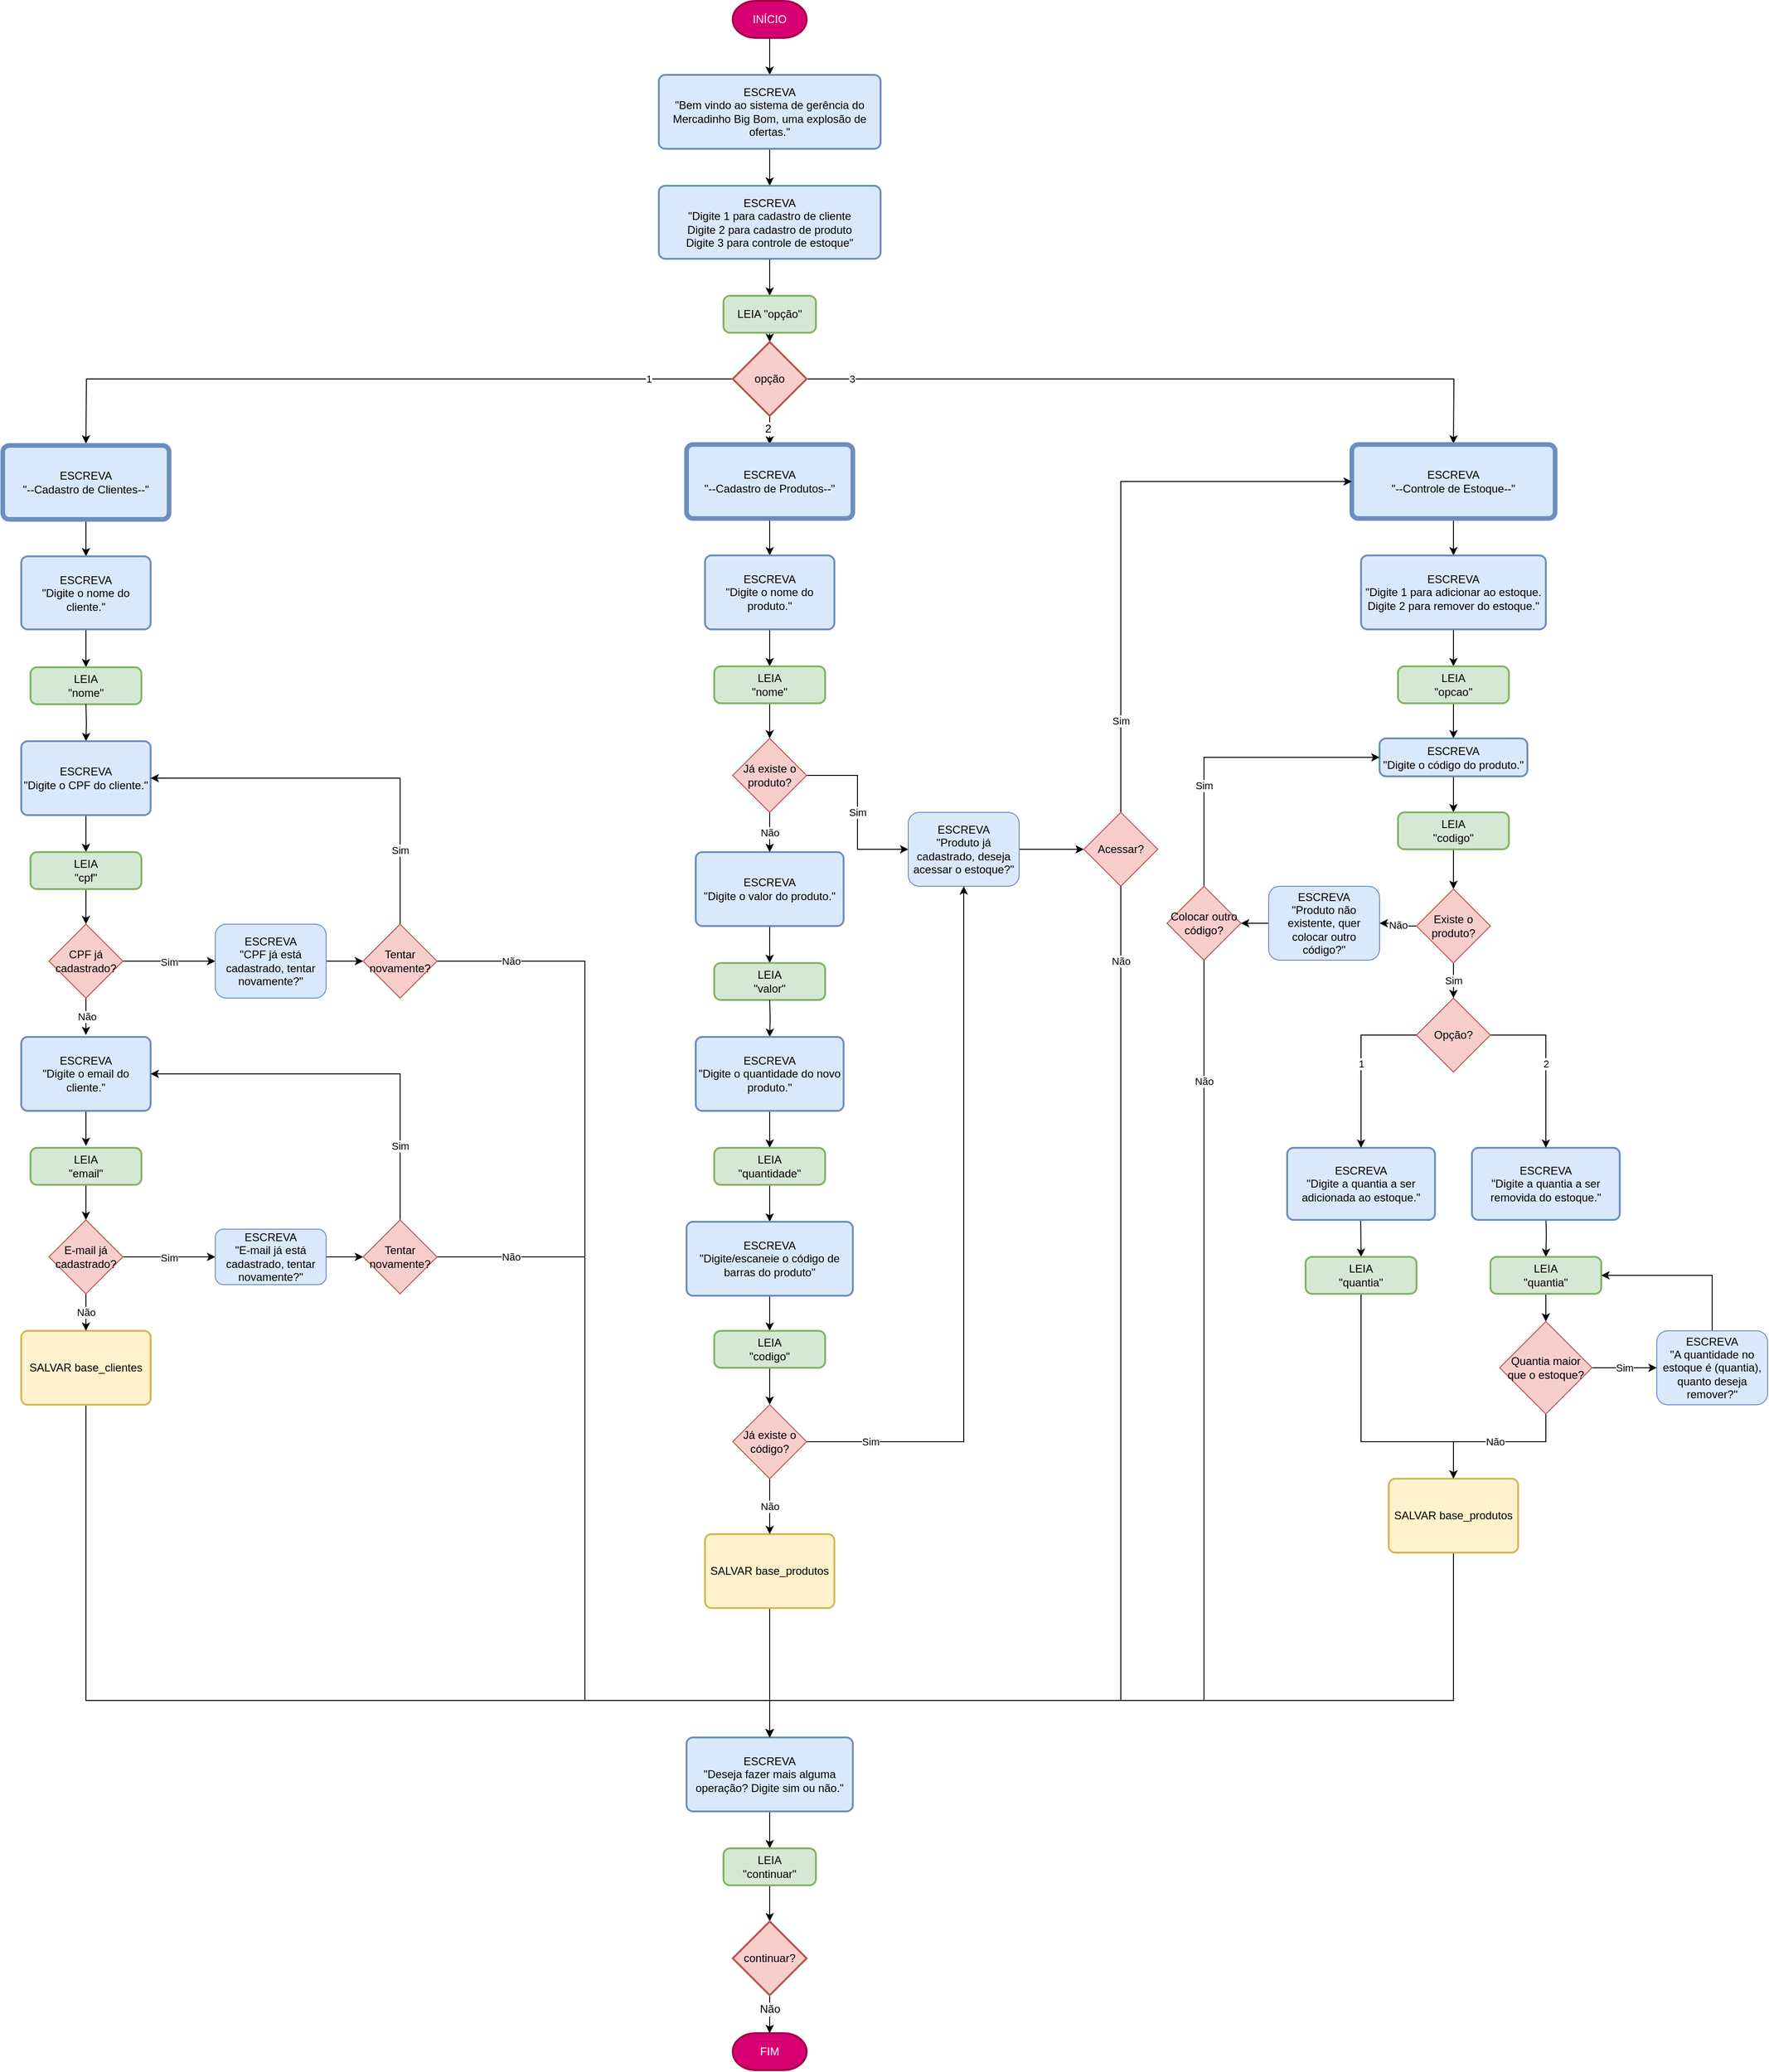 <mxfile version="12.9.11" type="github">
  <diagram id="C5RBs43oDa-KdzZeNtuy" name="Page-1">
    <mxGraphModel dx="2284" dy="1114" grid="1" gridSize="10" guides="1" tooltips="1" connect="1" arrows="1" fold="1" page="1" pageScale="1" pageWidth="827" pageHeight="1169" background="#ffffff" math="0" shadow="0">
      <root>
        <mxCell id="WIyWlLk6GJQsqaUBKTNV-0" />
        <mxCell id="WIyWlLk6GJQsqaUBKTNV-1" parent="WIyWlLk6GJQsqaUBKTNV-0" />
        <mxCell id="BVoDwXo_lcOtMgnXCkZF-5" style="edgeStyle=orthogonalEdgeStyle;rounded=0;orthogonalLoop=1;jettySize=auto;html=1;entryX=0.5;entryY=0;entryDx=0;entryDy=0;" parent="WIyWlLk6GJQsqaUBKTNV-1" source="BVoDwXo_lcOtMgnXCkZF-3" target="BVoDwXo_lcOtMgnXCkZF-4" edge="1">
          <mxGeometry relative="1" as="geometry" />
        </mxCell>
        <mxCell id="BVoDwXo_lcOtMgnXCkZF-3" value="INÍCIO" style="strokeWidth=2;html=1;shape=mxgraph.flowchart.terminator;whiteSpace=wrap;fillColor=#d80073;strokeColor=#A50040;fontColor=#ffffff;" parent="WIyWlLk6GJQsqaUBKTNV-1" vertex="1">
          <mxGeometry x="320" y="1" width="80" height="40" as="geometry" />
        </mxCell>
        <mxCell id="BVoDwXo_lcOtMgnXCkZF-7" style="edgeStyle=orthogonalEdgeStyle;rounded=0;orthogonalLoop=1;jettySize=auto;html=1;" parent="WIyWlLk6GJQsqaUBKTNV-1" source="BVoDwXo_lcOtMgnXCkZF-4" target="BVoDwXo_lcOtMgnXCkZF-6" edge="1">
          <mxGeometry relative="1" as="geometry" />
        </mxCell>
        <mxCell id="BVoDwXo_lcOtMgnXCkZF-4" value="ESCREVA&lt;br&gt;&quot;Bem vindo ao sistema de gerência do Mercadinho Big Bom, uma explosão de ofertas.&quot;" style="rounded=1;whiteSpace=wrap;html=1;absoluteArcSize=1;arcSize=14;strokeWidth=2;fillColor=#dae8fc;strokeColor=#6c8ebf;" parent="WIyWlLk6GJQsqaUBKTNV-1" vertex="1">
          <mxGeometry x="240" y="81" width="240" height="80" as="geometry" />
        </mxCell>
        <mxCell id="BVoDwXo_lcOtMgnXCkZF-12" style="edgeStyle=orthogonalEdgeStyle;rounded=0;orthogonalLoop=1;jettySize=auto;html=1;entryX=0.5;entryY=0;entryDx=0;entryDy=0;" parent="WIyWlLk6GJQsqaUBKTNV-1" source="BVoDwXo_lcOtMgnXCkZF-6" target="BVoDwXo_lcOtMgnXCkZF-9" edge="1">
          <mxGeometry relative="1" as="geometry" />
        </mxCell>
        <mxCell id="BVoDwXo_lcOtMgnXCkZF-6" value="ESCREVA&lt;br&gt;&quot;Digite 1 para cadastro de cliente&lt;br&gt;Digite 2 para cadastro de produto&lt;br&gt;Digite 3 para controle de estoque&quot;" style="rounded=1;whiteSpace=wrap;html=1;absoluteArcSize=1;arcSize=14;strokeWidth=2;fillColor=#dae8fc;strokeColor=#6c8ebf;" parent="WIyWlLk6GJQsqaUBKTNV-1" vertex="1">
          <mxGeometry x="240" y="201" width="240" height="79" as="geometry" />
        </mxCell>
        <mxCell id="BVoDwXo_lcOtMgnXCkZF-13" style="edgeStyle=orthogonalEdgeStyle;rounded=0;orthogonalLoop=1;jettySize=auto;html=1;" parent="WIyWlLk6GJQsqaUBKTNV-1" source="BVoDwXo_lcOtMgnXCkZF-9" target="BVoDwXo_lcOtMgnXCkZF-11" edge="1">
          <mxGeometry relative="1" as="geometry" />
        </mxCell>
        <mxCell id="BVoDwXo_lcOtMgnXCkZF-9" value="LEIA &quot;opção&quot;" style="rounded=1;whiteSpace=wrap;html=1;absoluteArcSize=1;arcSize=14;strokeWidth=2;fillColor=#d5e8d4;strokeColor=#82b366;" parent="WIyWlLk6GJQsqaUBKTNV-1" vertex="1">
          <mxGeometry x="310" y="320" width="100" height="40" as="geometry" />
        </mxCell>
        <mxCell id="BVoDwXo_lcOtMgnXCkZF-18" style="edgeStyle=orthogonalEdgeStyle;rounded=0;orthogonalLoop=1;jettySize=auto;html=1;entryX=0.5;entryY=0;entryDx=0;entryDy=0;" parent="WIyWlLk6GJQsqaUBKTNV-1" source="BVoDwXo_lcOtMgnXCkZF-11" target="BVoDwXo_lcOtMgnXCkZF-16" edge="1">
          <mxGeometry relative="1" as="geometry" />
        </mxCell>
        <mxCell id="aIWWECX-YyNo6HcK_Kjw-95" value="3" style="edgeStyle=orthogonalEdgeStyle;rounded=0;orthogonalLoop=1;jettySize=auto;html=1;exitX=1;exitY=0.5;exitDx=0;exitDy=0;exitPerimeter=0;" parent="WIyWlLk6GJQsqaUBKTNV-1" source="BVoDwXo_lcOtMgnXCkZF-11" edge="1">
          <mxGeometry x="-0.87" relative="1" as="geometry">
            <mxPoint x="1100" y="480.0" as="targetPoint" />
            <mxPoint x="-1" as="offset" />
          </mxGeometry>
        </mxCell>
        <mxCell id="aIWWECX-YyNo6HcK_Kjw-96" value="1" style="edgeStyle=orthogonalEdgeStyle;rounded=0;orthogonalLoop=1;jettySize=auto;html=1;exitX=0;exitY=0.5;exitDx=0;exitDy=0;exitPerimeter=0;" parent="WIyWlLk6GJQsqaUBKTNV-1" source="BVoDwXo_lcOtMgnXCkZF-11" edge="1">
          <mxGeometry x="-0.766" relative="1" as="geometry">
            <mxPoint x="-380.0" y="480.0" as="targetPoint" />
            <mxPoint x="-1" as="offset" />
          </mxGeometry>
        </mxCell>
        <mxCell id="BVoDwXo_lcOtMgnXCkZF-11" value="opção" style="strokeWidth=2;html=1;shape=mxgraph.flowchart.decision;whiteSpace=wrap;fillColor=#f8cecc;strokeColor=#b85450;" parent="WIyWlLk6GJQsqaUBKTNV-1" vertex="1">
          <mxGeometry x="320" y="370" width="80" height="80" as="geometry" />
        </mxCell>
        <mxCell id="BVoDwXo_lcOtMgnXCkZF-27" style="edgeStyle=orthogonalEdgeStyle;rounded=0;orthogonalLoop=1;jettySize=auto;html=1;entryX=0.5;entryY=0;entryDx=0;entryDy=0;" parent="WIyWlLk6GJQsqaUBKTNV-1" source="BVoDwXo_lcOtMgnXCkZF-15" target="BVoDwXo_lcOtMgnXCkZF-26" edge="1">
          <mxGeometry relative="1" as="geometry" />
        </mxCell>
        <mxCell id="BVoDwXo_lcOtMgnXCkZF-15" value="ESCREVA&lt;br&gt;&quot;--Cadastro de Clientes--&quot;" style="rounded=1;whiteSpace=wrap;html=1;absoluteArcSize=1;arcSize=14;strokeWidth=5;fillColor=#dae8fc;strokeColor=#6c8ebf;" parent="WIyWlLk6GJQsqaUBKTNV-1" vertex="1">
          <mxGeometry x="-470" y="482" width="180" height="80" as="geometry" />
        </mxCell>
        <mxCell id="BVoDwXo_lcOtMgnXCkZF-61" style="edgeStyle=orthogonalEdgeStyle;rounded=0;orthogonalLoop=1;jettySize=auto;html=1;" parent="WIyWlLk6GJQsqaUBKTNV-1" source="BVoDwXo_lcOtMgnXCkZF-16" target="BVoDwXo_lcOtMgnXCkZF-60" edge="1">
          <mxGeometry relative="1" as="geometry" />
        </mxCell>
        <mxCell id="BVoDwXo_lcOtMgnXCkZF-16" value="ESCREVA&lt;br&gt;&quot;--Cadastro de Produtos--&quot;" style="rounded=1;whiteSpace=wrap;html=1;absoluteArcSize=1;arcSize=14;strokeWidth=5;fillColor=#dae8fc;strokeColor=#6c8ebf;" parent="WIyWlLk6GJQsqaUBKTNV-1" vertex="1">
          <mxGeometry x="270" y="481" width="180" height="80" as="geometry" />
        </mxCell>
        <mxCell id="BVoDwXo_lcOtMgnXCkZF-83" style="edgeStyle=orthogonalEdgeStyle;rounded=0;orthogonalLoop=1;jettySize=auto;html=1;entryX=0.5;entryY=0;entryDx=0;entryDy=0;" parent="WIyWlLk6GJQsqaUBKTNV-1" source="BVoDwXo_lcOtMgnXCkZF-17" target="BVoDwXo_lcOtMgnXCkZF-82" edge="1">
          <mxGeometry relative="1" as="geometry" />
        </mxCell>
        <mxCell id="BVoDwXo_lcOtMgnXCkZF-17" value="ESCREVA&lt;br&gt;&quot;--Controle de Estoque--&quot;" style="rounded=1;whiteSpace=wrap;html=1;absoluteArcSize=1;arcSize=14;strokeWidth=5;fillColor=#dae8fc;strokeColor=#6c8ebf;" parent="WIyWlLk6GJQsqaUBKTNV-1" vertex="1">
          <mxGeometry x="990" y="481" width="220" height="80" as="geometry" />
        </mxCell>
        <mxCell id="BVoDwXo_lcOtMgnXCkZF-24" value="2" style="text;html=1;align=center;verticalAlign=middle;resizable=0;points=[];labelBackgroundColor=#ffffff;" parent="WIyWlLk6GJQsqaUBKTNV-1" vertex="1" connectable="0">
          <mxGeometry x="450" y="441" as="geometry">
            <mxPoint x="-92.41" y="23" as="offset" />
          </mxGeometry>
        </mxCell>
        <mxCell id="BVoDwXo_lcOtMgnXCkZF-29" style="edgeStyle=orthogonalEdgeStyle;rounded=0;orthogonalLoop=1;jettySize=auto;html=1;entryX=0.5;entryY=0;entryDx=0;entryDy=0;" parent="WIyWlLk6GJQsqaUBKTNV-1" source="BVoDwXo_lcOtMgnXCkZF-26" target="BVoDwXo_lcOtMgnXCkZF-28" edge="1">
          <mxGeometry relative="1" as="geometry" />
        </mxCell>
        <mxCell id="BVoDwXo_lcOtMgnXCkZF-26" value="ESCREVA&lt;br&gt;&quot;Digite o nome do cliente.&quot;" style="rounded=1;whiteSpace=wrap;html=1;absoluteArcSize=1;arcSize=14;strokeWidth=2;fillColor=#dae8fc;strokeColor=#6c8ebf;" parent="WIyWlLk6GJQsqaUBKTNV-1" vertex="1">
          <mxGeometry x="-450" y="602" width="140" height="79" as="geometry" />
        </mxCell>
        <mxCell id="BVoDwXo_lcOtMgnXCkZF-28" value="LEIA&lt;br&gt;&quot;nome&quot;" style="rounded=1;whiteSpace=wrap;html=1;absoluteArcSize=1;arcSize=14;strokeWidth=2;fillColor=#d5e8d4;strokeColor=#82b366;" parent="WIyWlLk6GJQsqaUBKTNV-1" vertex="1">
          <mxGeometry x="-440" y="722" width="120" height="40" as="geometry" />
        </mxCell>
        <mxCell id="BVoDwXo_lcOtMgnXCkZF-37" style="edgeStyle=orthogonalEdgeStyle;rounded=0;orthogonalLoop=1;jettySize=auto;html=1;entryX=0.5;entryY=0;entryDx=0;entryDy=0;" parent="WIyWlLk6GJQsqaUBKTNV-1" target="BVoDwXo_lcOtMgnXCkZF-39" edge="1">
          <mxGeometry relative="1" as="geometry">
            <mxPoint x="-380" y="762" as="sourcePoint" />
          </mxGeometry>
        </mxCell>
        <mxCell id="BVoDwXo_lcOtMgnXCkZF-38" style="edgeStyle=orthogonalEdgeStyle;rounded=0;orthogonalLoop=1;jettySize=auto;html=1;entryX=0.5;entryY=0;entryDx=0;entryDy=0;" parent="WIyWlLk6GJQsqaUBKTNV-1" source="BVoDwXo_lcOtMgnXCkZF-39" target="BVoDwXo_lcOtMgnXCkZF-40" edge="1">
          <mxGeometry relative="1" as="geometry" />
        </mxCell>
        <mxCell id="BVoDwXo_lcOtMgnXCkZF-39" value="ESCREVA&lt;br&gt;&quot;Digite o CPF do cliente.&quot;" style="rounded=1;whiteSpace=wrap;html=1;absoluteArcSize=1;arcSize=14;strokeWidth=2;fillColor=#dae8fc;strokeColor=#6c8ebf;" parent="WIyWlLk6GJQsqaUBKTNV-1" vertex="1">
          <mxGeometry x="-450" y="802" width="140" height="80" as="geometry" />
        </mxCell>
        <mxCell id="aIWWECX-YyNo6HcK_Kjw-25" style="edgeStyle=orthogonalEdgeStyle;rounded=0;orthogonalLoop=1;jettySize=auto;html=1;exitX=0.5;exitY=1;exitDx=0;exitDy=0;entryX=0.5;entryY=0;entryDx=0;entryDy=0;" parent="WIyWlLk6GJQsqaUBKTNV-1" source="BVoDwXo_lcOtMgnXCkZF-40" target="aIWWECX-YyNo6HcK_Kjw-24" edge="1">
          <mxGeometry relative="1" as="geometry" />
        </mxCell>
        <mxCell id="BVoDwXo_lcOtMgnXCkZF-40" value="LEIA&lt;br&gt;&quot;cpf&quot;" style="rounded=1;whiteSpace=wrap;html=1;absoluteArcSize=1;arcSize=14;strokeWidth=2;fillColor=#d5e8d4;strokeColor=#82b366;" parent="WIyWlLk6GJQsqaUBKTNV-1" vertex="1">
          <mxGeometry x="-440" y="922" width="120" height="40" as="geometry" />
        </mxCell>
        <mxCell id="aIWWECX-YyNo6HcK_Kjw-42" style="edgeStyle=orthogonalEdgeStyle;rounded=0;orthogonalLoop=1;jettySize=auto;html=1;exitX=0.5;exitY=1;exitDx=0;exitDy=0;" parent="WIyWlLk6GJQsqaUBKTNV-1" source="BVoDwXo_lcOtMgnXCkZF-43" edge="1">
          <mxGeometry relative="1" as="geometry">
            <mxPoint x="-380" y="1240" as="targetPoint" />
          </mxGeometry>
        </mxCell>
        <mxCell id="BVoDwXo_lcOtMgnXCkZF-43" value="ESCREVA&lt;br&gt;&quot;Digite o email do cliente.&quot;" style="rounded=1;whiteSpace=wrap;html=1;absoluteArcSize=1;arcSize=14;strokeWidth=2;fillColor=#dae8fc;strokeColor=#6c8ebf;" parent="WIyWlLk6GJQsqaUBKTNV-1" vertex="1">
          <mxGeometry x="-450" y="1122" width="140" height="80" as="geometry" />
        </mxCell>
        <mxCell id="aIWWECX-YyNo6HcK_Kjw-43" style="edgeStyle=orthogonalEdgeStyle;rounded=0;orthogonalLoop=1;jettySize=auto;html=1;exitX=0.5;exitY=1;exitDx=0;exitDy=0;entryX=0.5;entryY=0;entryDx=0;entryDy=0;" parent="WIyWlLk6GJQsqaUBKTNV-1" source="BVoDwXo_lcOtMgnXCkZF-44" target="aIWWECX-YyNo6HcK_Kjw-35" edge="1">
          <mxGeometry relative="1" as="geometry" />
        </mxCell>
        <mxCell id="BVoDwXo_lcOtMgnXCkZF-44" value="LEIA&lt;br&gt;&quot;email&quot;" style="rounded=1;whiteSpace=wrap;html=1;absoluteArcSize=1;arcSize=14;strokeWidth=2;fillColor=#d5e8d4;strokeColor=#82b366;" parent="WIyWlLk6GJQsqaUBKTNV-1" vertex="1">
          <mxGeometry x="-440" y="1242" width="120" height="40" as="geometry" />
        </mxCell>
        <mxCell id="BVoDwXo_lcOtMgnXCkZF-50" style="edgeStyle=orthogonalEdgeStyle;rounded=0;orthogonalLoop=1;jettySize=auto;html=1;entryX=0.5;entryY=0;entryDx=0;entryDy=0;" parent="WIyWlLk6GJQsqaUBKTNV-1" source="BVoDwXo_lcOtMgnXCkZF-47" target="BVoDwXo_lcOtMgnXCkZF-49" edge="1">
          <mxGeometry relative="1" as="geometry" />
        </mxCell>
        <mxCell id="BVoDwXo_lcOtMgnXCkZF-47" value="ESCREVA&lt;br&gt;&quot;Deseja fazer mais alguma operação? Digite sim ou não.&quot;" style="rounded=1;whiteSpace=wrap;html=1;absoluteArcSize=1;arcSize=14;strokeWidth=2;fillColor=#dae8fc;strokeColor=#6c8ebf;" parent="WIyWlLk6GJQsqaUBKTNV-1" vertex="1">
          <mxGeometry x="270" y="1880" width="180" height="80" as="geometry" />
        </mxCell>
        <mxCell id="BVoDwXo_lcOtMgnXCkZF-52" style="edgeStyle=orthogonalEdgeStyle;rounded=0;orthogonalLoop=1;jettySize=auto;html=1;exitX=0.5;exitY=1;exitDx=0;exitDy=0;" parent="WIyWlLk6GJQsqaUBKTNV-1" source="BVoDwXo_lcOtMgnXCkZF-49" target="BVoDwXo_lcOtMgnXCkZF-51" edge="1">
          <mxGeometry relative="1" as="geometry">
            <mxPoint x="350" y="2049" as="sourcePoint" />
          </mxGeometry>
        </mxCell>
        <mxCell id="BVoDwXo_lcOtMgnXCkZF-49" value="LEIA&lt;br&gt;&quot;continuar&quot;" style="rounded=1;whiteSpace=wrap;html=1;absoluteArcSize=1;arcSize=14;strokeWidth=2;fillColor=#d5e8d4;strokeColor=#82b366;" parent="WIyWlLk6GJQsqaUBKTNV-1" vertex="1">
          <mxGeometry x="310" y="2000" width="100" height="40" as="geometry" />
        </mxCell>
        <mxCell id="BVoDwXo_lcOtMgnXCkZF-54" style="edgeStyle=orthogonalEdgeStyle;rounded=0;orthogonalLoop=1;jettySize=auto;html=1;entryX=0.5;entryY=0;entryDx=0;entryDy=0;entryPerimeter=0;" parent="WIyWlLk6GJQsqaUBKTNV-1" source="BVoDwXo_lcOtMgnXCkZF-51" target="BVoDwXo_lcOtMgnXCkZF-53" edge="1">
          <mxGeometry relative="1" as="geometry" />
        </mxCell>
        <mxCell id="BVoDwXo_lcOtMgnXCkZF-55" value="Não" style="text;html=1;align=center;verticalAlign=middle;resizable=0;points=[];labelBackgroundColor=#ffffff;" parent="BVoDwXo_lcOtMgnXCkZF-54" vertex="1" connectable="0">
          <mxGeometry x="-0.26" y="2" relative="1" as="geometry">
            <mxPoint x="-2" as="offset" />
          </mxGeometry>
        </mxCell>
        <mxCell id="BVoDwXo_lcOtMgnXCkZF-51" value="continuar?" style="strokeWidth=2;html=1;shape=mxgraph.flowchart.decision;whiteSpace=wrap;fillColor=#f8cecc;strokeColor=#b85450;" parent="WIyWlLk6GJQsqaUBKTNV-1" vertex="1">
          <mxGeometry x="320" y="2079" width="80" height="80" as="geometry" />
        </mxCell>
        <mxCell id="BVoDwXo_lcOtMgnXCkZF-53" value="FIM" style="strokeWidth=2;html=1;shape=mxgraph.flowchart.terminator;whiteSpace=wrap;fillColor=#d80073;strokeColor=#A50040;fontColor=#ffffff;" parent="WIyWlLk6GJQsqaUBKTNV-1" vertex="1">
          <mxGeometry x="320" y="2200" width="80" height="40" as="geometry" />
        </mxCell>
        <mxCell id="BVoDwXo_lcOtMgnXCkZF-63" style="edgeStyle=orthogonalEdgeStyle;rounded=0;orthogonalLoop=1;jettySize=auto;html=1;entryX=0.5;entryY=0;entryDx=0;entryDy=0;" parent="WIyWlLk6GJQsqaUBKTNV-1" source="BVoDwXo_lcOtMgnXCkZF-60" target="BVoDwXo_lcOtMgnXCkZF-62" edge="1">
          <mxGeometry relative="1" as="geometry" />
        </mxCell>
        <mxCell id="BVoDwXo_lcOtMgnXCkZF-60" value="ESCREVA&lt;br&gt;&quot;Digite o nome do produto.&quot;" style="rounded=1;whiteSpace=wrap;html=1;absoluteArcSize=1;arcSize=14;strokeWidth=2;fillColor=#dae8fc;strokeColor=#6c8ebf;" parent="WIyWlLk6GJQsqaUBKTNV-1" vertex="1">
          <mxGeometry x="290" y="601" width="140" height="80" as="geometry" />
        </mxCell>
        <mxCell id="aIWWECX-YyNo6HcK_Kjw-4" style="edgeStyle=orthogonalEdgeStyle;rounded=0;orthogonalLoop=1;jettySize=auto;html=1;exitX=0.5;exitY=1;exitDx=0;exitDy=0;entryX=0.5;entryY=0;entryDx=0;entryDy=0;" parent="WIyWlLk6GJQsqaUBKTNV-1" source="BVoDwXo_lcOtMgnXCkZF-62" target="aIWWECX-YyNo6HcK_Kjw-0" edge="1">
          <mxGeometry relative="1" as="geometry" />
        </mxCell>
        <mxCell id="BVoDwXo_lcOtMgnXCkZF-62" value="LEIA&lt;br&gt;&quot;nome&quot;" style="rounded=1;whiteSpace=wrap;html=1;absoluteArcSize=1;arcSize=14;strokeWidth=2;fillColor=#d5e8d4;strokeColor=#82b366;" parent="WIyWlLk6GJQsqaUBKTNV-1" vertex="1">
          <mxGeometry x="300" y="721" width="120" height="40" as="geometry" />
        </mxCell>
        <mxCell id="BVoDwXo_lcOtMgnXCkZF-64" style="edgeStyle=orthogonalEdgeStyle;rounded=0;orthogonalLoop=1;jettySize=auto;html=1;entryX=0.5;entryY=0;entryDx=0;entryDy=0;" parent="WIyWlLk6GJQsqaUBKTNV-1" source="BVoDwXo_lcOtMgnXCkZF-65" target="BVoDwXo_lcOtMgnXCkZF-66" edge="1">
          <mxGeometry relative="1" as="geometry" />
        </mxCell>
        <mxCell id="BVoDwXo_lcOtMgnXCkZF-65" value="ESCREVA&lt;br&gt;&quot;Digite o valor do produto.&quot;" style="rounded=1;whiteSpace=wrap;html=1;absoluteArcSize=1;arcSize=14;strokeWidth=2;fillColor=#dae8fc;strokeColor=#6c8ebf;" parent="WIyWlLk6GJQsqaUBKTNV-1" vertex="1">
          <mxGeometry x="280" y="922" width="160" height="80" as="geometry" />
        </mxCell>
        <mxCell id="BVoDwXo_lcOtMgnXCkZF-66" value="LEIA&lt;br&gt;&quot;valor&quot;" style="rounded=1;whiteSpace=wrap;html=1;absoluteArcSize=1;arcSize=14;strokeWidth=2;fillColor=#d5e8d4;strokeColor=#82b366;" parent="WIyWlLk6GJQsqaUBKTNV-1" vertex="1">
          <mxGeometry x="300" y="1042" width="120" height="40" as="geometry" />
        </mxCell>
        <mxCell id="BVoDwXo_lcOtMgnXCkZF-68" style="edgeStyle=orthogonalEdgeStyle;rounded=0;orthogonalLoop=1;jettySize=auto;html=1;entryX=0.5;entryY=0;entryDx=0;entryDy=0;" parent="WIyWlLk6GJQsqaUBKTNV-1" target="BVoDwXo_lcOtMgnXCkZF-70" edge="1">
          <mxGeometry relative="1" as="geometry">
            <mxPoint x="360" y="1082" as="sourcePoint" />
          </mxGeometry>
        </mxCell>
        <mxCell id="BVoDwXo_lcOtMgnXCkZF-69" style="edgeStyle=orthogonalEdgeStyle;rounded=0;orthogonalLoop=1;jettySize=auto;html=1;entryX=0.5;entryY=0;entryDx=0;entryDy=0;" parent="WIyWlLk6GJQsqaUBKTNV-1" source="BVoDwXo_lcOtMgnXCkZF-70" target="BVoDwXo_lcOtMgnXCkZF-71" edge="1">
          <mxGeometry relative="1" as="geometry" />
        </mxCell>
        <mxCell id="BVoDwXo_lcOtMgnXCkZF-70" value="ESCREVA&lt;br&gt;&quot;Digite o quantidade do novo produto.&quot;" style="rounded=1;whiteSpace=wrap;html=1;absoluteArcSize=1;arcSize=14;strokeWidth=2;fillColor=#dae8fc;strokeColor=#6c8ebf;" parent="WIyWlLk6GJQsqaUBKTNV-1" vertex="1">
          <mxGeometry x="280" y="1122" width="160" height="80" as="geometry" />
        </mxCell>
        <mxCell id="BVoDwXo_lcOtMgnXCkZF-75" style="edgeStyle=orthogonalEdgeStyle;rounded=0;orthogonalLoop=1;jettySize=auto;html=1;" parent="WIyWlLk6GJQsqaUBKTNV-1" source="BVoDwXo_lcOtMgnXCkZF-71" target="BVoDwXo_lcOtMgnXCkZF-74" edge="1">
          <mxGeometry relative="1" as="geometry" />
        </mxCell>
        <mxCell id="BVoDwXo_lcOtMgnXCkZF-71" value="LEIA&lt;br&gt;&quot;quantidade&quot;" style="rounded=1;whiteSpace=wrap;html=1;absoluteArcSize=1;arcSize=14;strokeWidth=2;fillColor=#d5e8d4;strokeColor=#82b366;" parent="WIyWlLk6GJQsqaUBKTNV-1" vertex="1">
          <mxGeometry x="300" y="1242" width="120" height="40" as="geometry" />
        </mxCell>
        <mxCell id="aIWWECX-YyNo6HcK_Kjw-16" style="edgeStyle=orthogonalEdgeStyle;rounded=0;orthogonalLoop=1;jettySize=auto;html=1;exitX=0.5;exitY=1;exitDx=0;exitDy=0;entryX=0.5;entryY=0;entryDx=0;entryDy=0;" parent="WIyWlLk6GJQsqaUBKTNV-1" source="BVoDwXo_lcOtMgnXCkZF-74" target="BVoDwXo_lcOtMgnXCkZF-76" edge="1">
          <mxGeometry relative="1" as="geometry" />
        </mxCell>
        <mxCell id="BVoDwXo_lcOtMgnXCkZF-74" value="ESCREVA&lt;br&gt;&quot;Digite/escaneie o código de barras do produto&quot;" style="rounded=1;whiteSpace=wrap;html=1;absoluteArcSize=1;arcSize=14;strokeWidth=2;fillColor=#dae8fc;strokeColor=#6c8ebf;" parent="WIyWlLk6GJQsqaUBKTNV-1" vertex="1">
          <mxGeometry x="270" y="1322" width="180" height="80" as="geometry" />
        </mxCell>
        <mxCell id="aIWWECX-YyNo6HcK_Kjw-17" style="edgeStyle=orthogonalEdgeStyle;rounded=0;orthogonalLoop=1;jettySize=auto;html=1;exitX=0.5;exitY=1;exitDx=0;exitDy=0;" parent="WIyWlLk6GJQsqaUBKTNV-1" source="BVoDwXo_lcOtMgnXCkZF-76" target="aIWWECX-YyNo6HcK_Kjw-18" edge="1">
          <mxGeometry relative="1" as="geometry">
            <mxPoint x="360" y="1520" as="targetPoint" />
          </mxGeometry>
        </mxCell>
        <mxCell id="BVoDwXo_lcOtMgnXCkZF-76" value="LEIA&lt;br&gt;&quot;codigo&quot;" style="rounded=1;whiteSpace=wrap;html=1;absoluteArcSize=1;arcSize=14;strokeWidth=2;fillColor=#d5e8d4;strokeColor=#82b366;" parent="WIyWlLk6GJQsqaUBKTNV-1" vertex="1">
          <mxGeometry x="300" y="1440" width="120" height="40" as="geometry" />
        </mxCell>
        <mxCell id="BVoDwXo_lcOtMgnXCkZF-85" style="edgeStyle=orthogonalEdgeStyle;rounded=0;orthogonalLoop=1;jettySize=auto;html=1;" parent="WIyWlLk6GJQsqaUBKTNV-1" source="BVoDwXo_lcOtMgnXCkZF-82" target="BVoDwXo_lcOtMgnXCkZF-84" edge="1">
          <mxGeometry relative="1" as="geometry" />
        </mxCell>
        <mxCell id="BVoDwXo_lcOtMgnXCkZF-82" value="ESCREVA&lt;br&gt;&quot;Digite 1 para adicionar ao estoque.&lt;br&gt;Digite 2 para remover do estoque.&quot;" style="rounded=1;whiteSpace=wrap;html=1;absoluteArcSize=1;arcSize=14;strokeWidth=2;fillColor=#dae8fc;strokeColor=#6c8ebf;" parent="WIyWlLk6GJQsqaUBKTNV-1" vertex="1">
          <mxGeometry x="1000" y="601" width="200" height="80" as="geometry" />
        </mxCell>
        <mxCell id="BVoDwXo_lcOtMgnXCkZF-89" style="edgeStyle=orthogonalEdgeStyle;rounded=0;orthogonalLoop=1;jettySize=auto;html=1;entryX=0.5;entryY=0;entryDx=0;entryDy=0;entryPerimeter=0;" parent="WIyWlLk6GJQsqaUBKTNV-1" source="BVoDwXo_lcOtMgnXCkZF-84" edge="1">
          <mxGeometry relative="1" as="geometry">
            <mxPoint x="1100" y="799" as="targetPoint" />
          </mxGeometry>
        </mxCell>
        <mxCell id="BVoDwXo_lcOtMgnXCkZF-84" value="LEIA&lt;br&gt;&quot;opcao&quot;" style="rounded=1;whiteSpace=wrap;html=1;absoluteArcSize=1;arcSize=14;strokeWidth=2;fillColor=#d5e8d4;strokeColor=#82b366;" parent="WIyWlLk6GJQsqaUBKTNV-1" vertex="1">
          <mxGeometry x="1040" y="721" width="120" height="40" as="geometry" />
        </mxCell>
        <mxCell id="aIWWECX-YyNo6HcK_Kjw-67" style="edgeStyle=orthogonalEdgeStyle;rounded=0;orthogonalLoop=1;jettySize=auto;html=1;exitX=0.5;exitY=1;exitDx=0;exitDy=0;entryX=0.5;entryY=0;entryDx=0;entryDy=0;" parent="WIyWlLk6GJQsqaUBKTNV-1" source="BVoDwXo_lcOtMgnXCkZF-90" target="BVoDwXo_lcOtMgnXCkZF-97" edge="1">
          <mxGeometry relative="1" as="geometry" />
        </mxCell>
        <mxCell id="BVoDwXo_lcOtMgnXCkZF-90" value="ESCREVA&lt;br&gt;&quot;Digite o código do produto.&quot;" style="rounded=1;whiteSpace=wrap;html=1;absoluteArcSize=1;arcSize=14;strokeWidth=2;fillColor=#dae8fc;strokeColor=#6c8ebf;" parent="WIyWlLk6GJQsqaUBKTNV-1" vertex="1">
          <mxGeometry x="1020" y="799" width="160" height="41" as="geometry" />
        </mxCell>
        <mxCell id="aIWWECX-YyNo6HcK_Kjw-47" style="edgeStyle=orthogonalEdgeStyle;rounded=0;orthogonalLoop=1;jettySize=auto;html=1;exitX=0.5;exitY=1;exitDx=0;exitDy=0;entryX=0.5;entryY=0;entryDx=0;entryDy=0;" parent="WIyWlLk6GJQsqaUBKTNV-1" source="BVoDwXo_lcOtMgnXCkZF-97" target="aIWWECX-YyNo6HcK_Kjw-46" edge="1">
          <mxGeometry relative="1" as="geometry" />
        </mxCell>
        <mxCell id="BVoDwXo_lcOtMgnXCkZF-97" value="LEIA&lt;br&gt;&quot;codigo&quot;" style="rounded=1;whiteSpace=wrap;html=1;absoluteArcSize=1;arcSize=14;strokeWidth=2;fillColor=#d5e8d4;strokeColor=#82b366;" parent="WIyWlLk6GJQsqaUBKTNV-1" vertex="1">
          <mxGeometry x="1040" y="879" width="120" height="40" as="geometry" />
        </mxCell>
        <mxCell id="BVoDwXo_lcOtMgnXCkZF-108" style="edgeStyle=orthogonalEdgeStyle;rounded=0;orthogonalLoop=1;jettySize=auto;html=1;entryX=0.5;entryY=0;entryDx=0;entryDy=0;" parent="WIyWlLk6GJQsqaUBKTNV-1" target="BVoDwXo_lcOtMgnXCkZF-107" edge="1">
          <mxGeometry relative="1" as="geometry">
            <mxPoint x="999.5" y="1311" as="sourcePoint" />
            <mxPoint x="999.5" y="1351" as="targetPoint" />
          </mxGeometry>
        </mxCell>
        <mxCell id="BVoDwXo_lcOtMgnXCkZF-103" value="ESCREVA&lt;br&gt;&quot;Digite a quantia a ser adicionada&amp;nbsp;ao estoque.&quot;" style="rounded=1;whiteSpace=wrap;html=1;absoluteArcSize=1;arcSize=14;strokeWidth=2;fillColor=#dae8fc;strokeColor=#6c8ebf;" parent="WIyWlLk6GJQsqaUBKTNV-1" vertex="1">
          <mxGeometry x="920" y="1242" width="160" height="78" as="geometry" />
        </mxCell>
        <mxCell id="BVoDwXo_lcOtMgnXCkZF-110" style="edgeStyle=orthogonalEdgeStyle;rounded=0;orthogonalLoop=1;jettySize=auto;html=1;entryX=0.5;entryY=0;entryDx=0;entryDy=0;" parent="WIyWlLk6GJQsqaUBKTNV-1" target="BVoDwXo_lcOtMgnXCkZF-109" edge="1">
          <mxGeometry relative="1" as="geometry">
            <mxPoint x="1200" y="1312" as="sourcePoint" />
            <mxPoint x="1200" y="1352" as="targetPoint" />
          </mxGeometry>
        </mxCell>
        <mxCell id="BVoDwXo_lcOtMgnXCkZF-105" value="ESCREVA&lt;br&gt;&quot;Digite a quantia a ser removida do estoque.&quot;" style="rounded=1;whiteSpace=wrap;html=1;absoluteArcSize=1;arcSize=14;strokeWidth=2;fillColor=#dae8fc;strokeColor=#6c8ebf;" parent="WIyWlLk6GJQsqaUBKTNV-1" vertex="1">
          <mxGeometry x="1120" y="1242" width="160" height="78" as="geometry" />
        </mxCell>
        <mxCell id="aIWWECX-YyNo6HcK_Kjw-82" style="edgeStyle=orthogonalEdgeStyle;rounded=0;orthogonalLoop=1;jettySize=auto;html=1;exitX=0.5;exitY=1;exitDx=0;exitDy=0;entryX=0.5;entryY=0;entryDx=0;entryDy=0;" parent="WIyWlLk6GJQsqaUBKTNV-1" source="BVoDwXo_lcOtMgnXCkZF-107" target="BVoDwXo_lcOtMgnXCkZF-123" edge="1">
          <mxGeometry relative="1" as="geometry">
            <Array as="points">
              <mxPoint x="1000" y="1560" />
              <mxPoint x="1100" y="1560" />
            </Array>
          </mxGeometry>
        </mxCell>
        <mxCell id="BVoDwXo_lcOtMgnXCkZF-107" value="LEIA&lt;br&gt;&quot;quantia&quot;" style="rounded=1;whiteSpace=wrap;html=1;absoluteArcSize=1;arcSize=14;strokeWidth=2;fillColor=#d5e8d4;strokeColor=#82b366;" parent="WIyWlLk6GJQsqaUBKTNV-1" vertex="1">
          <mxGeometry x="940" y="1360" width="120" height="40" as="geometry" />
        </mxCell>
        <mxCell id="aIWWECX-YyNo6HcK_Kjw-83" style="edgeStyle=orthogonalEdgeStyle;rounded=0;orthogonalLoop=1;jettySize=auto;html=1;exitX=0.5;exitY=1;exitDx=0;exitDy=0;entryX=0.5;entryY=0;entryDx=0;entryDy=0;" parent="WIyWlLk6GJQsqaUBKTNV-1" source="BVoDwXo_lcOtMgnXCkZF-109" target="aIWWECX-YyNo6HcK_Kjw-75" edge="1">
          <mxGeometry relative="1" as="geometry" />
        </mxCell>
        <mxCell id="BVoDwXo_lcOtMgnXCkZF-109" value="LEIA&lt;br&gt;&quot;quantia&quot;" style="rounded=1;whiteSpace=wrap;html=1;absoluteArcSize=1;arcSize=14;strokeWidth=2;fillColor=#d5e8d4;strokeColor=#82b366;" parent="WIyWlLk6GJQsqaUBKTNV-1" vertex="1">
          <mxGeometry x="1140" y="1360" width="120" height="40" as="geometry" />
        </mxCell>
        <mxCell id="aIWWECX-YyNo6HcK_Kjw-85" style="edgeStyle=orthogonalEdgeStyle;rounded=0;orthogonalLoop=1;jettySize=auto;html=1;exitX=0.5;exitY=1;exitDx=0;exitDy=0;entryX=0.5;entryY=0;entryDx=0;entryDy=0;" parent="WIyWlLk6GJQsqaUBKTNV-1" source="BVoDwXo_lcOtMgnXCkZF-116" target="BVoDwXo_lcOtMgnXCkZF-47" edge="1">
          <mxGeometry relative="1" as="geometry">
            <Array as="points">
              <mxPoint x="-380" y="1840" />
              <mxPoint x="360" y="1840" />
            </Array>
          </mxGeometry>
        </mxCell>
        <mxCell id="BVoDwXo_lcOtMgnXCkZF-116" value="SALVAR base_clientes" style="rounded=1;whiteSpace=wrap;html=1;absoluteArcSize=1;arcSize=14;strokeWidth=2;fillColor=#fff2cc;strokeColor=#d6b656;comic=0;" parent="WIyWlLk6GJQsqaUBKTNV-1" vertex="1">
          <mxGeometry x="-450" y="1440" width="140" height="80" as="geometry" />
        </mxCell>
        <mxCell id="aIWWECX-YyNo6HcK_Kjw-88" style="edgeStyle=orthogonalEdgeStyle;rounded=0;orthogonalLoop=1;jettySize=auto;html=1;exitX=0.5;exitY=1;exitDx=0;exitDy=0;entryX=0.5;entryY=0;entryDx=0;entryDy=0;" parent="WIyWlLk6GJQsqaUBKTNV-1" source="BVoDwXo_lcOtMgnXCkZF-118" target="BVoDwXo_lcOtMgnXCkZF-47" edge="1">
          <mxGeometry relative="1" as="geometry" />
        </mxCell>
        <mxCell id="BVoDwXo_lcOtMgnXCkZF-118" value="SALVAR base_produtos" style="rounded=1;whiteSpace=wrap;html=1;absoluteArcSize=1;arcSize=14;strokeWidth=2;fillColor=#fff2cc;strokeColor=#d6b656;" parent="WIyWlLk6GJQsqaUBKTNV-1" vertex="1">
          <mxGeometry x="290" y="1660" width="140" height="80" as="geometry" />
        </mxCell>
        <mxCell id="aIWWECX-YyNo6HcK_Kjw-87" style="edgeStyle=orthogonalEdgeStyle;rounded=0;orthogonalLoop=1;jettySize=auto;html=1;exitX=0.5;exitY=1;exitDx=0;exitDy=0;" parent="WIyWlLk6GJQsqaUBKTNV-1" source="BVoDwXo_lcOtMgnXCkZF-123" edge="1">
          <mxGeometry relative="1" as="geometry">
            <mxPoint x="360" y="1880" as="targetPoint" />
            <Array as="points">
              <mxPoint x="1100" y="1840" />
              <mxPoint x="360" y="1840" />
            </Array>
          </mxGeometry>
        </mxCell>
        <mxCell id="BVoDwXo_lcOtMgnXCkZF-123" value="SALVAR base_produtos" style="rounded=1;whiteSpace=wrap;html=1;absoluteArcSize=1;arcSize=14;strokeWidth=2;fillColor=#fff2cc;strokeColor=#d6b656;" parent="WIyWlLk6GJQsqaUBKTNV-1" vertex="1">
          <mxGeometry x="1030" y="1600" width="140" height="80" as="geometry" />
        </mxCell>
        <mxCell id="aIWWECX-YyNo6HcK_Kjw-10" value="Sim" style="edgeStyle=orthogonalEdgeStyle;rounded=0;orthogonalLoop=1;jettySize=auto;html=1;exitX=1;exitY=0.5;exitDx=0;exitDy=0;entryX=0;entryY=0.5;entryDx=0;entryDy=0;" parent="WIyWlLk6GJQsqaUBKTNV-1" source="aIWWECX-YyNo6HcK_Kjw-0" target="aIWWECX-YyNo6HcK_Kjw-3" edge="1">
          <mxGeometry relative="1" as="geometry" />
        </mxCell>
        <mxCell id="aIWWECX-YyNo6HcK_Kjw-13" value="Não" style="edgeStyle=orthogonalEdgeStyle;rounded=0;orthogonalLoop=1;jettySize=auto;html=1;exitX=0.5;exitY=1;exitDx=0;exitDy=0;entryX=0.5;entryY=0;entryDx=0;entryDy=0;" parent="WIyWlLk6GJQsqaUBKTNV-1" source="aIWWECX-YyNo6HcK_Kjw-0" target="BVoDwXo_lcOtMgnXCkZF-65" edge="1">
          <mxGeometry relative="1" as="geometry" />
        </mxCell>
        <mxCell id="aIWWECX-YyNo6HcK_Kjw-0" value="Já existe o produto?" style="rhombus;whiteSpace=wrap;html=1;fillColor=#f8cecc;strokeColor=#b85450;" parent="WIyWlLk6GJQsqaUBKTNV-1" vertex="1">
          <mxGeometry x="320" y="799" width="80" height="80" as="geometry" />
        </mxCell>
        <mxCell id="aIWWECX-YyNo6HcK_Kjw-9" style="edgeStyle=orthogonalEdgeStyle;rounded=0;orthogonalLoop=1;jettySize=auto;html=1;exitX=1;exitY=0.5;exitDx=0;exitDy=0;entryX=0;entryY=0.5;entryDx=0;entryDy=0;" parent="WIyWlLk6GJQsqaUBKTNV-1" source="aIWWECX-YyNo6HcK_Kjw-3" target="aIWWECX-YyNo6HcK_Kjw-7" edge="1">
          <mxGeometry relative="1" as="geometry" />
        </mxCell>
        <mxCell id="aIWWECX-YyNo6HcK_Kjw-3" value="ESCREVA&lt;br&gt;&quot;Produto já cadastrado, deseja acessar o estoque?&quot;" style="rounded=1;whiteSpace=wrap;html=1;fillColor=#dae8fc;strokeColor=#6c8ebf;" parent="WIyWlLk6GJQsqaUBKTNV-1" vertex="1">
          <mxGeometry x="510" y="879" width="120" height="80" as="geometry" />
        </mxCell>
        <mxCell id="aIWWECX-YyNo6HcK_Kjw-63" value="Sim" style="edgeStyle=orthogonalEdgeStyle;rounded=0;orthogonalLoop=1;jettySize=auto;html=1;exitX=0.5;exitY=0;exitDx=0;exitDy=0;entryX=0;entryY=0.5;entryDx=0;entryDy=0;" parent="WIyWlLk6GJQsqaUBKTNV-1" source="aIWWECX-YyNo6HcK_Kjw-7" target="BVoDwXo_lcOtMgnXCkZF-17" edge="1">
          <mxGeometry x="-0.674" relative="1" as="geometry">
            <mxPoint x="740" y="870" as="targetPoint" />
            <mxPoint as="offset" />
          </mxGeometry>
        </mxCell>
        <mxCell id="aIWWECX-YyNo6HcK_Kjw-89" value="Não" style="edgeStyle=orthogonalEdgeStyle;rounded=0;orthogonalLoop=1;jettySize=auto;html=1;exitX=0.5;exitY=1;exitDx=0;exitDy=0;" parent="WIyWlLk6GJQsqaUBKTNV-1" source="aIWWECX-YyNo6HcK_Kjw-7" target="BVoDwXo_lcOtMgnXCkZF-47" edge="1">
          <mxGeometry x="-0.876" relative="1" as="geometry">
            <mxPoint x="360" y="1887.059" as="targetPoint" />
            <Array as="points">
              <mxPoint x="740" y="1840" />
              <mxPoint x="360" y="1840" />
            </Array>
            <mxPoint as="offset" />
          </mxGeometry>
        </mxCell>
        <mxCell id="aIWWECX-YyNo6HcK_Kjw-7" value="Acessar?" style="rhombus;whiteSpace=wrap;html=1;fillColor=#f8cecc;strokeColor=#b85450;" parent="WIyWlLk6GJQsqaUBKTNV-1" vertex="1">
          <mxGeometry x="700" y="879" width="80" height="80" as="geometry" />
        </mxCell>
        <mxCell id="aIWWECX-YyNo6HcK_Kjw-21" value="Sim" style="edgeStyle=orthogonalEdgeStyle;rounded=0;orthogonalLoop=1;jettySize=auto;html=1;exitX=1;exitY=0.5;exitDx=0;exitDy=0;entryX=0.5;entryY=1;entryDx=0;entryDy=0;" parent="WIyWlLk6GJQsqaUBKTNV-1" source="aIWWECX-YyNo6HcK_Kjw-18" target="aIWWECX-YyNo6HcK_Kjw-3" edge="1">
          <mxGeometry x="-0.818" relative="1" as="geometry">
            <mxPoint x="-1" as="offset" />
          </mxGeometry>
        </mxCell>
        <mxCell id="aIWWECX-YyNo6HcK_Kjw-23" value="Não" style="edgeStyle=orthogonalEdgeStyle;rounded=0;orthogonalLoop=1;jettySize=auto;html=1;exitX=0.5;exitY=1;exitDx=0;exitDy=0;entryX=0.5;entryY=0;entryDx=0;entryDy=0;" parent="WIyWlLk6GJQsqaUBKTNV-1" source="aIWWECX-YyNo6HcK_Kjw-18" target="BVoDwXo_lcOtMgnXCkZF-118" edge="1">
          <mxGeometry relative="1" as="geometry" />
        </mxCell>
        <mxCell id="aIWWECX-YyNo6HcK_Kjw-18" value="Já existe o código?" style="rhombus;whiteSpace=wrap;html=1;fillColor=#f8cecc;strokeColor=#b85450;" parent="WIyWlLk6GJQsqaUBKTNV-1" vertex="1">
          <mxGeometry x="320" y="1520" width="80" height="80" as="geometry" />
        </mxCell>
        <mxCell id="aIWWECX-YyNo6HcK_Kjw-26" value="Sim" style="edgeStyle=orthogonalEdgeStyle;rounded=0;orthogonalLoop=1;jettySize=auto;html=1;exitX=1;exitY=0.5;exitDx=0;exitDy=0;" parent="WIyWlLk6GJQsqaUBKTNV-1" source="aIWWECX-YyNo6HcK_Kjw-24" edge="1">
          <mxGeometry relative="1" as="geometry">
            <mxPoint x="-240" y="1040" as="targetPoint" />
          </mxGeometry>
        </mxCell>
        <mxCell id="aIWWECX-YyNo6HcK_Kjw-34" value="Não" style="edgeStyle=orthogonalEdgeStyle;rounded=0;orthogonalLoop=1;jettySize=auto;html=1;exitX=0.5;exitY=1;exitDx=0;exitDy=0;" parent="WIyWlLk6GJQsqaUBKTNV-1" source="aIWWECX-YyNo6HcK_Kjw-24" edge="1">
          <mxGeometry relative="1" as="geometry">
            <mxPoint x="-380" y="1120" as="targetPoint" />
          </mxGeometry>
        </mxCell>
        <mxCell id="aIWWECX-YyNo6HcK_Kjw-24" value="CPF já cadastrado?" style="rhombus;whiteSpace=wrap;html=1;fillColor=#f8cecc;strokeColor=#b85450;" parent="WIyWlLk6GJQsqaUBKTNV-1" vertex="1">
          <mxGeometry x="-420" y="1000" width="80" height="80" as="geometry" />
        </mxCell>
        <mxCell id="aIWWECX-YyNo6HcK_Kjw-31" style="edgeStyle=orthogonalEdgeStyle;rounded=0;orthogonalLoop=1;jettySize=auto;html=1;exitX=1;exitY=0.5;exitDx=0;exitDy=0;" parent="WIyWlLk6GJQsqaUBKTNV-1" source="aIWWECX-YyNo6HcK_Kjw-28" target="aIWWECX-YyNo6HcK_Kjw-32" edge="1">
          <mxGeometry relative="1" as="geometry">
            <mxPoint x="-80" y="1040" as="targetPoint" />
          </mxGeometry>
        </mxCell>
        <mxCell id="aIWWECX-YyNo6HcK_Kjw-28" value="ESCREVA&lt;br&gt;&quot;CPF já está cadastrado, tentar novamente?&quot;" style="rounded=1;whiteSpace=wrap;html=1;fillColor=#dae8fc;strokeColor=#6c8ebf;" parent="WIyWlLk6GJQsqaUBKTNV-1" vertex="1">
          <mxGeometry x="-240" y="1000" width="120" height="80" as="geometry" />
        </mxCell>
        <mxCell id="aIWWECX-YyNo6HcK_Kjw-33" value="Sim" style="edgeStyle=orthogonalEdgeStyle;rounded=0;orthogonalLoop=1;jettySize=auto;html=1;exitX=0.5;exitY=0;exitDx=0;exitDy=0;entryX=1;entryY=0.5;entryDx=0;entryDy=0;" parent="WIyWlLk6GJQsqaUBKTNV-1" source="aIWWECX-YyNo6HcK_Kjw-32" target="BVoDwXo_lcOtMgnXCkZF-39" edge="1">
          <mxGeometry x="-0.626" relative="1" as="geometry">
            <mxPoint as="offset" />
          </mxGeometry>
        </mxCell>
        <mxCell id="aIWWECX-YyNo6HcK_Kjw-92" value="Não" style="edgeStyle=orthogonalEdgeStyle;rounded=0;orthogonalLoop=1;jettySize=auto;html=1;exitX=1;exitY=0.5;exitDx=0;exitDy=0;" parent="WIyWlLk6GJQsqaUBKTNV-1" source="aIWWECX-YyNo6HcK_Kjw-32" target="BVoDwXo_lcOtMgnXCkZF-47" edge="1">
          <mxGeometry x="-0.867" relative="1" as="geometry">
            <Array as="points">
              <mxPoint x="160" y="1040" />
              <mxPoint x="160" y="1840" />
              <mxPoint x="360" y="1840" />
            </Array>
            <mxPoint as="offset" />
          </mxGeometry>
        </mxCell>
        <mxCell id="aIWWECX-YyNo6HcK_Kjw-32" value="Tentar novamente?" style="rhombus;whiteSpace=wrap;html=1;fillColor=#f8cecc;strokeColor=#b85450;" parent="WIyWlLk6GJQsqaUBKTNV-1" vertex="1">
          <mxGeometry x="-80" y="1000" width="80" height="80" as="geometry" />
        </mxCell>
        <mxCell id="aIWWECX-YyNo6HcK_Kjw-38" value="Sim" style="edgeStyle=orthogonalEdgeStyle;rounded=0;orthogonalLoop=1;jettySize=auto;html=1;exitX=1;exitY=0.5;exitDx=0;exitDy=0;" parent="WIyWlLk6GJQsqaUBKTNV-1" source="aIWWECX-YyNo6HcK_Kjw-35" edge="1">
          <mxGeometry relative="1" as="geometry">
            <mxPoint x="-240" y="1360" as="targetPoint" />
          </mxGeometry>
        </mxCell>
        <mxCell id="aIWWECX-YyNo6HcK_Kjw-44" value="Não" style="edgeStyle=orthogonalEdgeStyle;rounded=0;orthogonalLoop=1;jettySize=auto;html=1;exitX=0.5;exitY=1;exitDx=0;exitDy=0;entryX=0.5;entryY=0;entryDx=0;entryDy=0;" parent="WIyWlLk6GJQsqaUBKTNV-1" source="aIWWECX-YyNo6HcK_Kjw-35" target="BVoDwXo_lcOtMgnXCkZF-116" edge="1">
          <mxGeometry relative="1" as="geometry" />
        </mxCell>
        <mxCell id="aIWWECX-YyNo6HcK_Kjw-35" value="E-mail já cadastrado?" style="rhombus;whiteSpace=wrap;html=1;fillColor=#f8cecc;strokeColor=#b85450;" parent="WIyWlLk6GJQsqaUBKTNV-1" vertex="1">
          <mxGeometry x="-420" y="1320" width="80" height="80" as="geometry" />
        </mxCell>
        <mxCell id="aIWWECX-YyNo6HcK_Kjw-40" style="edgeStyle=orthogonalEdgeStyle;rounded=0;orthogonalLoop=1;jettySize=auto;html=1;exitX=1;exitY=0.5;exitDx=0;exitDy=0;" parent="WIyWlLk6GJQsqaUBKTNV-1" source="aIWWECX-YyNo6HcK_Kjw-39" target="aIWWECX-YyNo6HcK_Kjw-41" edge="1">
          <mxGeometry relative="1" as="geometry">
            <mxPoint x="-80" y="1360" as="targetPoint" />
          </mxGeometry>
        </mxCell>
        <mxCell id="aIWWECX-YyNo6HcK_Kjw-39" value="ESCREVA&lt;br&gt;&quot;E-mail já está cadastrado, tentar novamente?&quot;" style="rounded=1;whiteSpace=wrap;html=1;fillColor=#dae8fc;strokeColor=#6c8ebf;" parent="WIyWlLk6GJQsqaUBKTNV-1" vertex="1">
          <mxGeometry x="-240" y="1330" width="120" height="60" as="geometry" />
        </mxCell>
        <mxCell id="aIWWECX-YyNo6HcK_Kjw-45" value="Sim" style="edgeStyle=orthogonalEdgeStyle;rounded=0;orthogonalLoop=1;jettySize=auto;html=1;exitX=0.5;exitY=0;exitDx=0;exitDy=0;entryX=1;entryY=0.5;entryDx=0;entryDy=0;" parent="WIyWlLk6GJQsqaUBKTNV-1" source="aIWWECX-YyNo6HcK_Kjw-41" target="BVoDwXo_lcOtMgnXCkZF-43" edge="1">
          <mxGeometry x="-0.626" relative="1" as="geometry">
            <mxPoint as="offset" />
          </mxGeometry>
        </mxCell>
        <mxCell id="aIWWECX-YyNo6HcK_Kjw-94" value="Não" style="edgeStyle=orthogonalEdgeStyle;rounded=0;orthogonalLoop=1;jettySize=auto;html=1;exitX=1;exitY=0.5;exitDx=0;exitDy=0;" parent="WIyWlLk6GJQsqaUBKTNV-1" source="aIWWECX-YyNo6HcK_Kjw-41" target="BVoDwXo_lcOtMgnXCkZF-47" edge="1">
          <mxGeometry x="-0.818" relative="1" as="geometry">
            <Array as="points">
              <mxPoint x="160" y="1360" />
              <mxPoint x="160" y="1840" />
              <mxPoint x="360" y="1840" />
            </Array>
            <mxPoint as="offset" />
          </mxGeometry>
        </mxCell>
        <mxCell id="aIWWECX-YyNo6HcK_Kjw-41" value="Tentar novamente?" style="rhombus;whiteSpace=wrap;html=1;fillColor=#f8cecc;strokeColor=#b85450;" parent="WIyWlLk6GJQsqaUBKTNV-1" vertex="1">
          <mxGeometry x="-80" y="1320" width="80" height="80" as="geometry" />
        </mxCell>
        <mxCell id="aIWWECX-YyNo6HcK_Kjw-64" value="Sim" style="edgeStyle=orthogonalEdgeStyle;rounded=0;orthogonalLoop=1;jettySize=auto;html=1;exitX=0.5;exitY=1;exitDx=0;exitDy=0;entryX=0.5;entryY=0;entryDx=0;entryDy=0;" parent="WIyWlLk6GJQsqaUBKTNV-1" source="aIWWECX-YyNo6HcK_Kjw-46" target="aIWWECX-YyNo6HcK_Kjw-59" edge="1">
          <mxGeometry relative="1" as="geometry" />
        </mxCell>
        <mxCell id="aIWWECX-YyNo6HcK_Kjw-68" value="Não" style="edgeStyle=orthogonalEdgeStyle;rounded=0;orthogonalLoop=1;jettySize=auto;html=1;exitX=0;exitY=0.5;exitDx=0;exitDy=0;entryX=1;entryY=0.5;entryDx=0;entryDy=0;" parent="WIyWlLk6GJQsqaUBKTNV-1" source="aIWWECX-YyNo6HcK_Kjw-46" target="aIWWECX-YyNo6HcK_Kjw-50" edge="1">
          <mxGeometry relative="1" as="geometry" />
        </mxCell>
        <mxCell id="aIWWECX-YyNo6HcK_Kjw-46" value="Existe o produto?" style="rhombus;whiteSpace=wrap;html=1;fillColor=#f8cecc;strokeColor=#b85450;" parent="WIyWlLk6GJQsqaUBKTNV-1" vertex="1">
          <mxGeometry x="1060" y="962" width="80" height="80" as="geometry" />
        </mxCell>
        <mxCell id="aIWWECX-YyNo6HcK_Kjw-70" style="edgeStyle=orthogonalEdgeStyle;rounded=0;orthogonalLoop=1;jettySize=auto;html=1;exitX=0;exitY=0.5;exitDx=0;exitDy=0;entryX=1;entryY=0.5;entryDx=0;entryDy=0;" parent="WIyWlLk6GJQsqaUBKTNV-1" source="aIWWECX-YyNo6HcK_Kjw-50" target="aIWWECX-YyNo6HcK_Kjw-69" edge="1">
          <mxGeometry relative="1" as="geometry" />
        </mxCell>
        <mxCell id="aIWWECX-YyNo6HcK_Kjw-50" value="ESCREVA&lt;br&gt;&quot;Produto não existente, quer colocar outro código?&quot;" style="rounded=1;whiteSpace=wrap;html=1;fillColor=#dae8fc;strokeColor=#6c8ebf;" parent="WIyWlLk6GJQsqaUBKTNV-1" vertex="1">
          <mxGeometry x="900" y="959" width="120" height="80" as="geometry" />
        </mxCell>
        <mxCell id="aIWWECX-YyNo6HcK_Kjw-60" value="2" style="edgeStyle=orthogonalEdgeStyle;rounded=0;orthogonalLoop=1;jettySize=auto;html=1;exitX=1;exitY=0.5;exitDx=0;exitDy=0;entryX=0.5;entryY=0;entryDx=0;entryDy=0;" parent="WIyWlLk6GJQsqaUBKTNV-1" source="aIWWECX-YyNo6HcK_Kjw-59" target="BVoDwXo_lcOtMgnXCkZF-105" edge="1">
          <mxGeometry relative="1" as="geometry" />
        </mxCell>
        <mxCell id="aIWWECX-YyNo6HcK_Kjw-61" value="1" style="edgeStyle=orthogonalEdgeStyle;rounded=0;orthogonalLoop=1;jettySize=auto;html=1;exitX=0;exitY=0.5;exitDx=0;exitDy=0;entryX=0.5;entryY=0;entryDx=0;entryDy=0;" parent="WIyWlLk6GJQsqaUBKTNV-1" source="aIWWECX-YyNo6HcK_Kjw-59" target="BVoDwXo_lcOtMgnXCkZF-103" edge="1">
          <mxGeometry relative="1" as="geometry" />
        </mxCell>
        <mxCell id="aIWWECX-YyNo6HcK_Kjw-59" value="Opção?" style="rhombus;whiteSpace=wrap;html=1;fillColor=#f8cecc;strokeColor=#b85450;" parent="WIyWlLk6GJQsqaUBKTNV-1" vertex="1">
          <mxGeometry x="1060" y="1080" width="80" height="80" as="geometry" />
        </mxCell>
        <mxCell id="aIWWECX-YyNo6HcK_Kjw-71" value="Sim" style="edgeStyle=orthogonalEdgeStyle;rounded=0;orthogonalLoop=1;jettySize=auto;html=1;exitX=0.5;exitY=0;exitDx=0;exitDy=0;entryX=0;entryY=0.5;entryDx=0;entryDy=0;" parent="WIyWlLk6GJQsqaUBKTNV-1" source="aIWWECX-YyNo6HcK_Kjw-69" target="BVoDwXo_lcOtMgnXCkZF-90" edge="1">
          <mxGeometry x="-0.338" relative="1" as="geometry">
            <Array as="points">
              <mxPoint x="830" y="820" />
            </Array>
            <mxPoint as="offset" />
          </mxGeometry>
        </mxCell>
        <mxCell id="aIWWECX-YyNo6HcK_Kjw-91" value="Não" style="edgeStyle=orthogonalEdgeStyle;rounded=0;orthogonalLoop=1;jettySize=auto;html=1;exitX=0.5;exitY=1;exitDx=0;exitDy=0;" parent="WIyWlLk6GJQsqaUBKTNV-1" source="aIWWECX-YyNo6HcK_Kjw-69" target="BVoDwXo_lcOtMgnXCkZF-47" edge="1">
          <mxGeometry x="-0.8" relative="1" as="geometry">
            <mxPoint x="360" y="1884.706" as="targetPoint" />
            <Array as="points">
              <mxPoint x="830" y="1840" />
              <mxPoint x="360" y="1840" />
            </Array>
            <mxPoint as="offset" />
          </mxGeometry>
        </mxCell>
        <mxCell id="aIWWECX-YyNo6HcK_Kjw-69" value="Colocar outro código?" style="rhombus;whiteSpace=wrap;html=1;fillColor=#f8cecc;strokeColor=#b85450;" parent="WIyWlLk6GJQsqaUBKTNV-1" vertex="1">
          <mxGeometry x="790" y="959" width="80" height="80" as="geometry" />
        </mxCell>
        <mxCell id="aIWWECX-YyNo6HcK_Kjw-76" value="Não" style="edgeStyle=orthogonalEdgeStyle;rounded=0;orthogonalLoop=1;jettySize=auto;html=1;exitX=0.5;exitY=1;exitDx=0;exitDy=0;entryX=0.5;entryY=0;entryDx=0;entryDy=0;" parent="WIyWlLk6GJQsqaUBKTNV-1" source="aIWWECX-YyNo6HcK_Kjw-75" target="BVoDwXo_lcOtMgnXCkZF-123" edge="1">
          <mxGeometry relative="1" as="geometry">
            <mxPoint x="1100" y="1590" as="targetPoint" />
            <Array as="points">
              <mxPoint x="1200" y="1560" />
              <mxPoint x="1100" y="1560" />
            </Array>
          </mxGeometry>
        </mxCell>
        <mxCell id="aIWWECX-YyNo6HcK_Kjw-81" value="Sim" style="edgeStyle=orthogonalEdgeStyle;rounded=0;orthogonalLoop=1;jettySize=auto;html=1;exitX=1;exitY=0.5;exitDx=0;exitDy=0;entryX=0;entryY=0.5;entryDx=0;entryDy=0;" parent="WIyWlLk6GJQsqaUBKTNV-1" source="aIWWECX-YyNo6HcK_Kjw-75" target="aIWWECX-YyNo6HcK_Kjw-80" edge="1">
          <mxGeometry relative="1" as="geometry" />
        </mxCell>
        <mxCell id="aIWWECX-YyNo6HcK_Kjw-75" value="Quantia maior que o estoque?" style="rhombus;whiteSpace=wrap;html=1;fillColor=#f8cecc;strokeColor=#b85450;" parent="WIyWlLk6GJQsqaUBKTNV-1" vertex="1">
          <mxGeometry x="1150" y="1430" width="100" height="100" as="geometry" />
        </mxCell>
        <mxCell id="aIWWECX-YyNo6HcK_Kjw-84" style="edgeStyle=orthogonalEdgeStyle;rounded=0;orthogonalLoop=1;jettySize=auto;html=1;exitX=0.5;exitY=0;exitDx=0;exitDy=0;entryX=1;entryY=0.5;entryDx=0;entryDy=0;" parent="WIyWlLk6GJQsqaUBKTNV-1" source="aIWWECX-YyNo6HcK_Kjw-80" target="BVoDwXo_lcOtMgnXCkZF-109" edge="1">
          <mxGeometry relative="1" as="geometry" />
        </mxCell>
        <mxCell id="aIWWECX-YyNo6HcK_Kjw-80" value="ESCREVA&lt;br&gt;&quot;A quantidade no estoque é (quantia), quanto deseja remover?&quot;" style="rounded=1;whiteSpace=wrap;html=1;fillColor=#dae8fc;strokeColor=#6c8ebf;" parent="WIyWlLk6GJQsqaUBKTNV-1" vertex="1">
          <mxGeometry x="1320" y="1440" width="120" height="80" as="geometry" />
        </mxCell>
      </root>
    </mxGraphModel>
  </diagram>
</mxfile>
